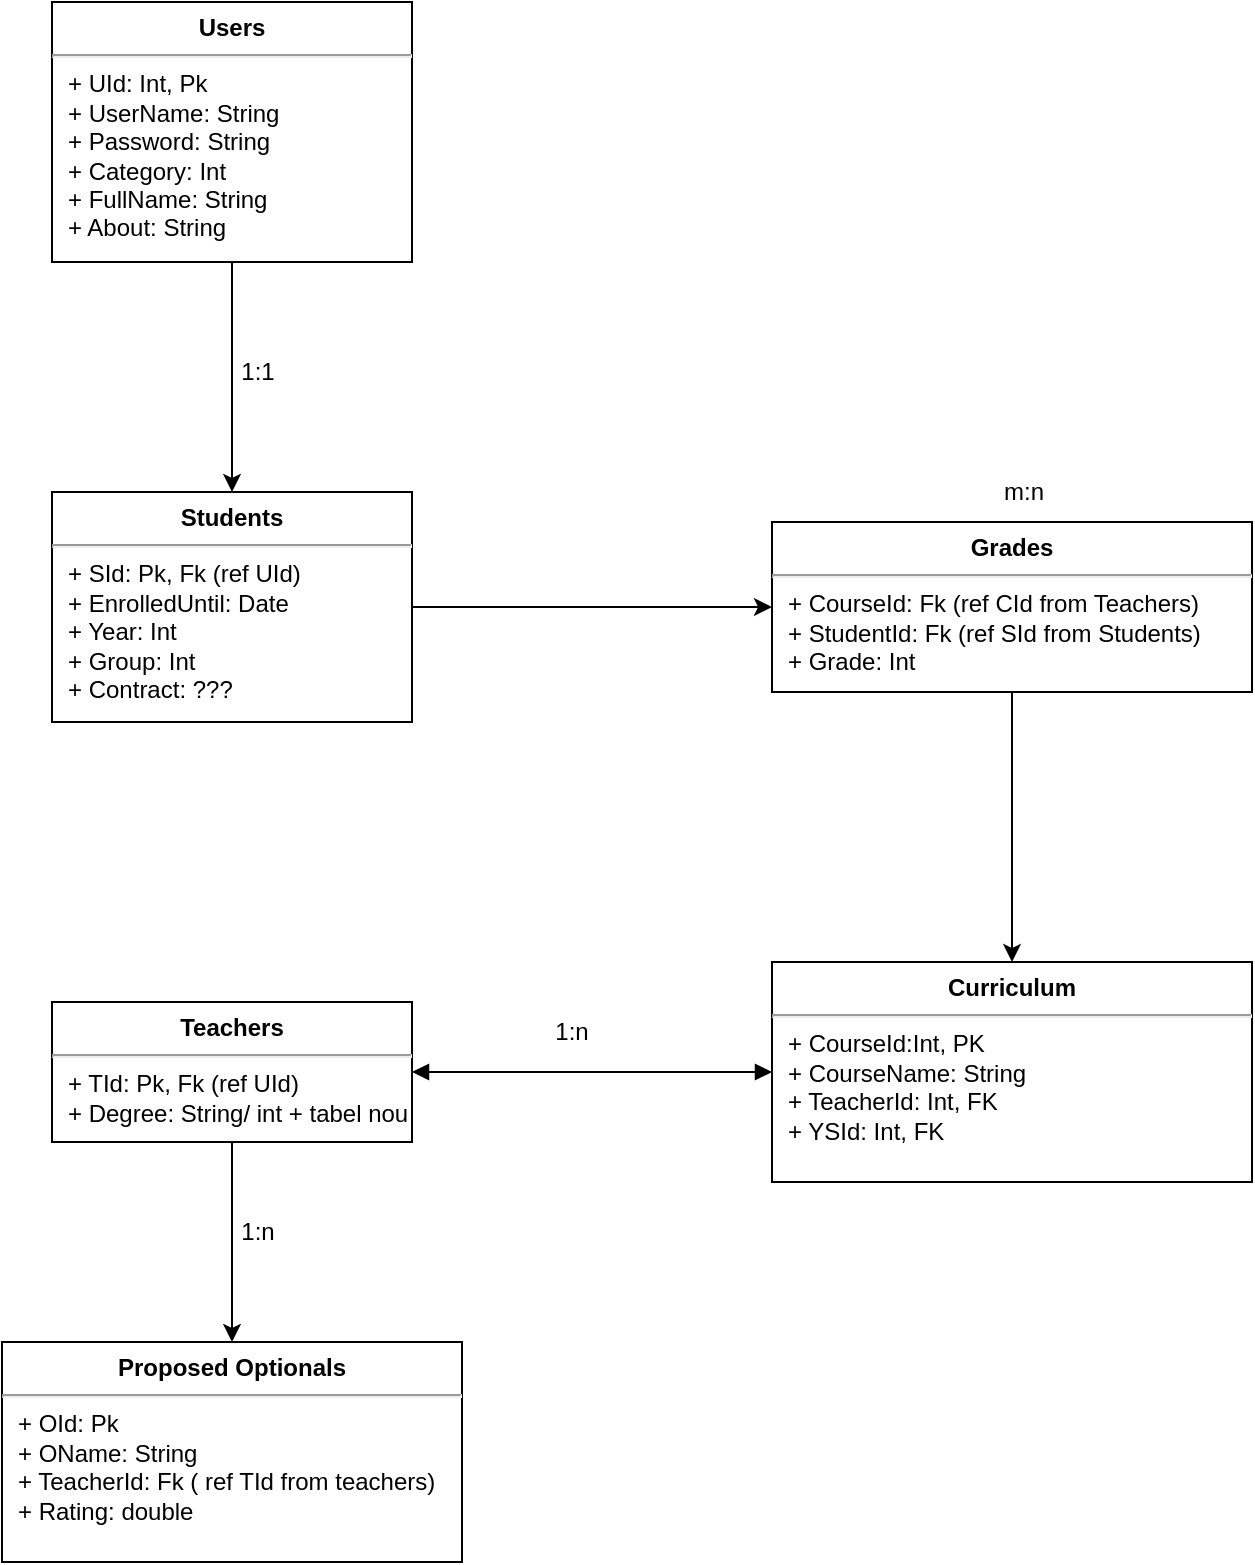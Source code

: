 <mxfile version="16.6.8" type="github">
  <diagram name="Page-1" id="efa7a0a1-bf9b-a30e-e6df-94a7791c09e9">
    <mxGraphModel dx="1422" dy="800" grid="1" gridSize="10" guides="1" tooltips="1" connect="1" arrows="1" fold="1" page="1" pageScale="1" pageWidth="826" pageHeight="1169" background="none" math="0" shadow="0">
      <root>
        <mxCell id="0" />
        <mxCell id="1" parent="0" />
        <mxCell id="INz58BHV65iG1LYPoduM-139" style="edgeStyle=orthogonalEdgeStyle;rounded=0;orthogonalLoop=1;jettySize=auto;html=1;entryX=0.5;entryY=0;entryDx=0;entryDy=0;" edge="1" parent="1" source="INz58BHV65iG1LYPoduM-135" target="INz58BHV65iG1LYPoduM-137">
          <mxGeometry relative="1" as="geometry" />
        </mxCell>
        <mxCell id="INz58BHV65iG1LYPoduM-135" value="&lt;p style=&quot;margin: 0px ; margin-top: 6px ; text-align: center&quot;&gt;&lt;b&gt;Users&lt;/b&gt;&lt;/p&gt;&lt;hr&gt;&lt;p style=&quot;margin: 0px ; margin-left: 8px&quot;&gt;+ UId: Int, Pk&lt;br&gt;+ UserName: String&lt;/p&gt;&lt;p style=&quot;margin: 0px ; margin-left: 8px&quot;&gt;+ Password: String&lt;/p&gt;&lt;p style=&quot;margin: 0px ; margin-left: 8px&quot;&gt;+ Category: Int&lt;/p&gt;&lt;p style=&quot;margin: 0px ; margin-left: 8px&quot;&gt;+ FullName: String&lt;/p&gt;&lt;p style=&quot;margin: 0px ; margin-left: 8px&quot;&gt;+ About: String&lt;/p&gt;" style="align=left;overflow=fill;html=1;dropTarget=0;" vertex="1" parent="1">
          <mxGeometry x="310" y="250" width="180" height="130" as="geometry" />
        </mxCell>
        <mxCell id="INz58BHV65iG1LYPoduM-142" style="edgeStyle=orthogonalEdgeStyle;rounded=0;orthogonalLoop=1;jettySize=auto;html=1;" edge="1" parent="1" source="INz58BHV65iG1LYPoduM-137" target="INz58BHV65iG1LYPoduM-141">
          <mxGeometry relative="1" as="geometry">
            <mxPoint x="650" y="560" as="targetPoint" />
          </mxGeometry>
        </mxCell>
        <mxCell id="INz58BHV65iG1LYPoduM-137" value="&lt;p style=&quot;margin: 0px ; margin-top: 6px ; text-align: center&quot;&gt;&lt;b&gt;Students&lt;/b&gt;&lt;/p&gt;&lt;hr&gt;&lt;p style=&quot;margin: 0px ; margin-left: 8px&quot;&gt;+ SId: Pk, Fk (ref UId)&lt;br&gt;+ EnrolledUntil: Date&lt;/p&gt;&lt;p style=&quot;margin: 0px ; margin-left: 8px&quot;&gt;+ Year: Int&lt;/p&gt;&lt;p style=&quot;margin: 0px ; margin-left: 8px&quot;&gt;+ Group: Int&lt;/p&gt;&lt;p style=&quot;margin: 0px ; margin-left: 8px&quot;&gt;+ Contract: ???&lt;/p&gt;" style="align=left;overflow=fill;html=1;dropTarget=0;" vertex="1" parent="1">
          <mxGeometry x="310" y="495" width="180" height="115" as="geometry" />
        </mxCell>
        <mxCell id="INz58BHV65iG1LYPoduM-140" value="1:1" style="text;html=1;strokeColor=none;fillColor=none;align=center;verticalAlign=middle;whiteSpace=wrap;rounded=0;" vertex="1" parent="1">
          <mxGeometry x="383" y="420" width="60" height="30" as="geometry" />
        </mxCell>
        <mxCell id="INz58BHV65iG1LYPoduM-144" style="edgeStyle=orthogonalEdgeStyle;rounded=0;orthogonalLoop=1;jettySize=auto;html=1;" edge="1" parent="1" source="INz58BHV65iG1LYPoduM-141" target="INz58BHV65iG1LYPoduM-143">
          <mxGeometry relative="1" as="geometry" />
        </mxCell>
        <mxCell id="INz58BHV65iG1LYPoduM-141" value="&lt;p style=&quot;margin: 0px ; margin-top: 6px ; text-align: center&quot;&gt;&lt;b&gt;Grades&lt;/b&gt;&lt;/p&gt;&lt;hr&gt;&lt;p style=&quot;margin: 0px ; margin-left: 8px&quot;&gt;+ CourseId: Fk (ref CId from Teachers)&lt;br&gt;+ StudentId: Fk (ref SId from Students)&lt;/p&gt;&lt;p style=&quot;margin: 0px ; margin-left: 8px&quot;&gt;+ Grade: Int&lt;/p&gt;&lt;p style=&quot;margin: 0px ; margin-left: 8px&quot;&gt;&lt;br&gt;&lt;/p&gt;" style="align=left;overflow=fill;html=1;dropTarget=0;" vertex="1" parent="1">
          <mxGeometry x="670" y="510" width="240" height="85" as="geometry" />
        </mxCell>
        <mxCell id="INz58BHV65iG1LYPoduM-143" value="&lt;p style=&quot;margin: 0px ; margin-top: 6px ; text-align: center&quot;&gt;&lt;b&gt;Curriculum&lt;/b&gt;&lt;/p&gt;&lt;hr&gt;&lt;p style=&quot;margin: 0px ; margin-left: 8px&quot;&gt;+ CourseId:Int, PK&lt;br&gt;+ CourseName: String&lt;/p&gt;&lt;p style=&quot;margin: 0px ; margin-left: 8px&quot;&gt;+ TeacherId: Int, FK&lt;/p&gt;&lt;p style=&quot;margin: 0px ; margin-left: 8px&quot;&gt;+ YSId: Int, FK&lt;/p&gt;&lt;p style=&quot;margin: 0px ; margin-left: 8px&quot;&gt;&lt;br&gt;&lt;/p&gt;" style="align=left;overflow=fill;html=1;dropTarget=0;" vertex="1" parent="1">
          <mxGeometry x="670" y="730" width="240" height="110" as="geometry" />
        </mxCell>
        <mxCell id="INz58BHV65iG1LYPoduM-145" value="m:n" style="text;html=1;strokeColor=none;fillColor=none;align=center;verticalAlign=middle;whiteSpace=wrap;rounded=0;" vertex="1" parent="1">
          <mxGeometry x="766" y="480" width="60" height="30" as="geometry" />
        </mxCell>
        <mxCell id="INz58BHV65iG1LYPoduM-152" style="edgeStyle=orthogonalEdgeStyle;rounded=0;orthogonalLoop=1;jettySize=auto;html=1;" edge="1" parent="1" source="INz58BHV65iG1LYPoduM-146" target="INz58BHV65iG1LYPoduM-151">
          <mxGeometry relative="1" as="geometry" />
        </mxCell>
        <mxCell id="INz58BHV65iG1LYPoduM-146" value="&lt;p style=&quot;margin: 0px ; margin-top: 6px ; text-align: center&quot;&gt;&lt;b&gt;Teachers&lt;/b&gt;&lt;/p&gt;&lt;hr&gt;&lt;p style=&quot;margin: 0px ; margin-left: 8px&quot;&gt;+ TId: Pk, Fk (ref UId)&lt;br&gt;+ Degree: String/ int + tabel nou&lt;/p&gt;&lt;p style=&quot;margin: 0px ; margin-left: 8px&quot;&gt;&lt;br&gt;&lt;/p&gt;" style="align=left;overflow=fill;html=1;dropTarget=0;" vertex="1" parent="1">
          <mxGeometry x="310" y="750" width="180" height="70" as="geometry" />
        </mxCell>
        <mxCell id="INz58BHV65iG1LYPoduM-149" value="" style="endArrow=block;startArrow=block;endFill=1;startFill=1;html=1;rounded=0;exitX=1;exitY=0.5;exitDx=0;exitDy=0;" edge="1" parent="1" source="INz58BHV65iG1LYPoduM-146" target="INz58BHV65iG1LYPoduM-143">
          <mxGeometry width="160" relative="1" as="geometry">
            <mxPoint x="490" y="764.5" as="sourcePoint" />
            <mxPoint x="650" y="764.5" as="targetPoint" />
          </mxGeometry>
        </mxCell>
        <mxCell id="INz58BHV65iG1LYPoduM-150" value="1:n" style="text;html=1;strokeColor=none;fillColor=none;align=center;verticalAlign=middle;whiteSpace=wrap;rounded=0;" vertex="1" parent="1">
          <mxGeometry x="540" y="750" width="60" height="30" as="geometry" />
        </mxCell>
        <mxCell id="INz58BHV65iG1LYPoduM-151" value="&lt;p style=&quot;margin: 0px ; margin-top: 6px ; text-align: center&quot;&gt;&lt;b&gt;Proposed Optionals&lt;/b&gt;&lt;/p&gt;&lt;hr&gt;&lt;p style=&quot;margin: 0px ; margin-left: 8px&quot;&gt;+ OId: Pk&lt;br&gt;+ OName: String&lt;/p&gt;&lt;p style=&quot;margin: 0px ; margin-left: 8px&quot;&gt;+ TeacherId: Fk ( ref TId from teachers)&lt;br&gt;+ Rating: double&lt;/p&gt;&lt;p style=&quot;margin: 0px ; margin-left: 8px&quot;&gt;&lt;br&gt;&lt;/p&gt;" style="align=left;overflow=fill;html=1;dropTarget=0;" vertex="1" parent="1">
          <mxGeometry x="285" y="920" width="230" height="110" as="geometry" />
        </mxCell>
        <mxCell id="INz58BHV65iG1LYPoduM-153" value="1:n" style="text;html=1;strokeColor=none;fillColor=none;align=center;verticalAlign=middle;whiteSpace=wrap;rounded=0;" vertex="1" parent="1">
          <mxGeometry x="383" y="850" width="60" height="30" as="geometry" />
        </mxCell>
      </root>
    </mxGraphModel>
  </diagram>
</mxfile>
